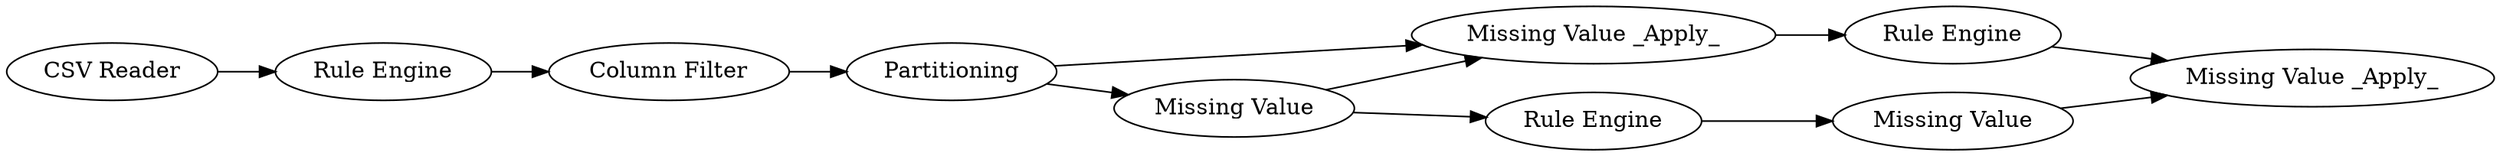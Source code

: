 digraph {
	"5642431672943552927_63" [label="Rule Engine"]
	"5642431672943552927_61" [label="Rule Engine"]
	"-789961250140289978_782" [label="CSV Reader"]
	"5642431672943552927_23" [label="Rule Engine"]
	"5642431672943552927_65" [label="Missing Value _Apply_"]
	"5642431672943552927_24" [label=Partitioning]
	"5642431672943552927_64" [label="Missing Value _Apply_"]
	"5642431672943552927_62" [label="Missing Value"]
	"5642431672943552927_26" [label="Column Filter"]
	"5642431672943552927_60" [label="Missing Value"]
	"5642431672943552927_24" -> "5642431672943552927_64"
	"5642431672943552927_62" -> "5642431672943552927_65"
	"5642431672943552927_60" -> "5642431672943552927_61"
	"5642431672943552927_61" -> "5642431672943552927_62"
	"5642431672943552927_63" -> "5642431672943552927_65"
	"-789961250140289978_782" -> "5642431672943552927_23"
	"5642431672943552927_60" -> "5642431672943552927_64"
	"5642431672943552927_23" -> "5642431672943552927_26"
	"5642431672943552927_24" -> "5642431672943552927_60"
	"5642431672943552927_64" -> "5642431672943552927_63"
	"5642431672943552927_26" -> "5642431672943552927_24"
	rankdir=LR
}
